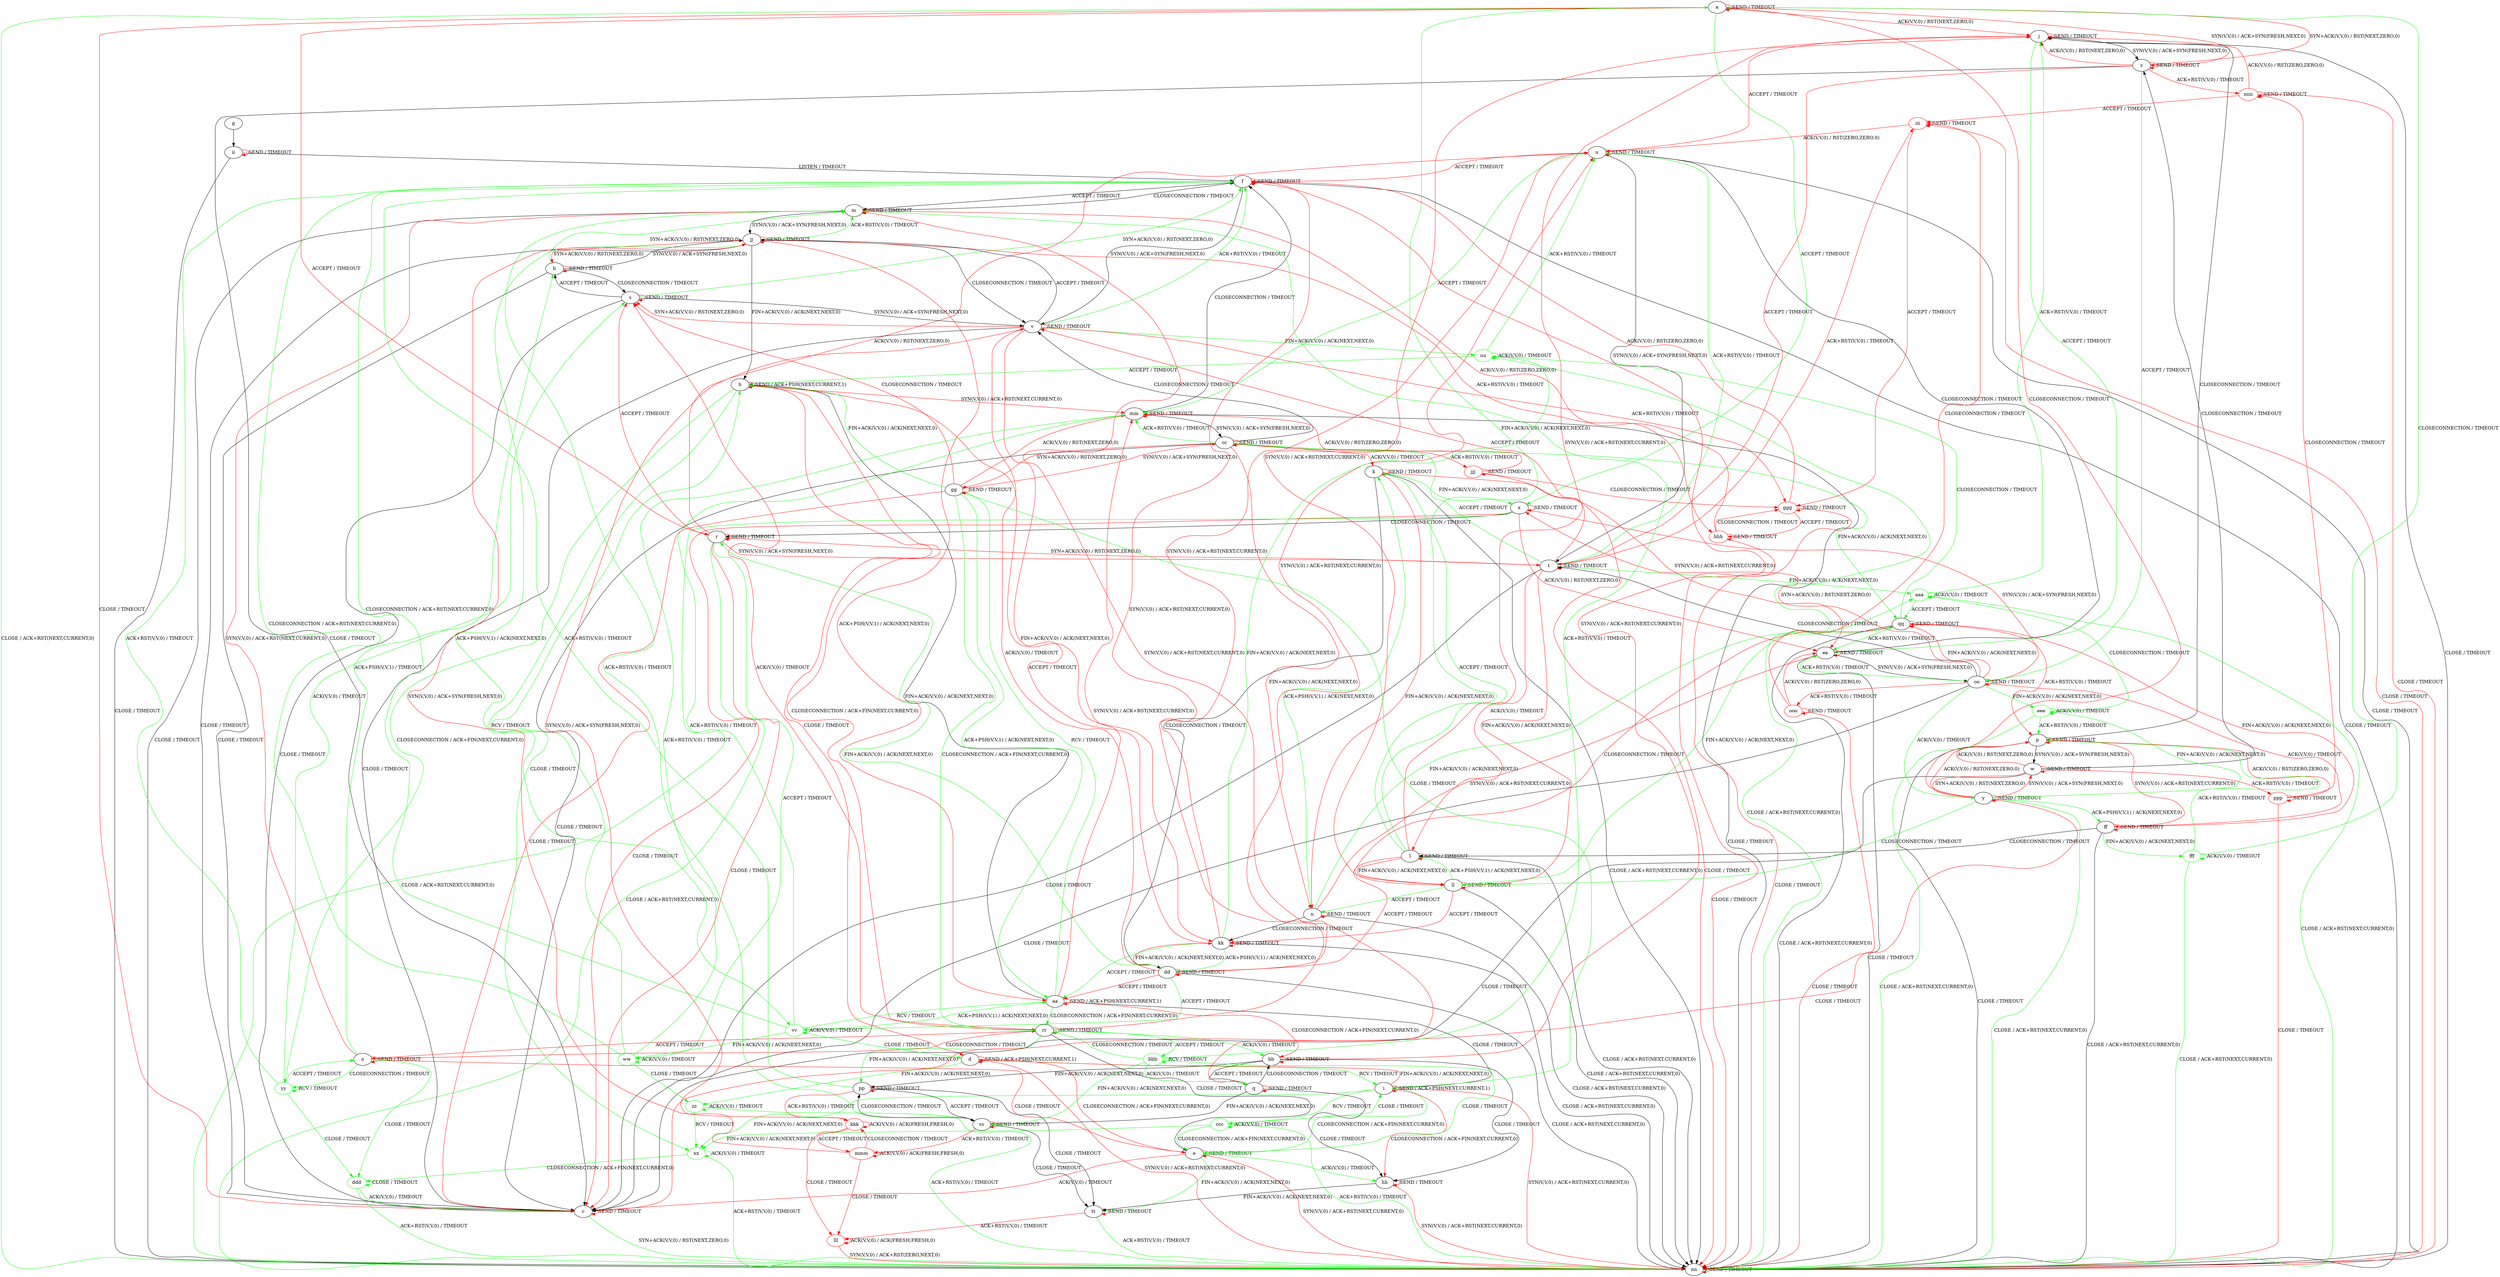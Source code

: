 digraph "" {
	graph ["Incoming time"=306.02124071121216,
		"Outgoing time"=481.6319444179535,
		Output="{'States': 68, 'Transitions': 1023, 'Filename': '../results/tcp/TCP_FreeBSD_Server-TCP_Linux_Server-cvc4-2.dot'}",
		Reference="{'States': 56, 'Transitions': 716, 'Filename': '../subjects/tcp/TCP_FreeBSD_Server.dot'}",
		Solver=cvc4,
		Updated="{'States': 58, 'Transitions': 685, 'Filename': '../subjects/tcp/TCP_Linux_Server.dot'}",
		"f-measure"=0.5396145610278372,
		precision=0.5518248175182482,
		recall=0.5279329608938548
	];
	a -> a [key=0,
	color=red,
	label="SEND / TIMEOUT"];
a -> c [key=0,
color=red,
label="CLOSE / TIMEOUT"];
a -> j [key=0,
color=red,
label="ACK(V,V,0) / RST(NEXT,ZERO,0)"];
a -> r [key=0,
color=red,
label="ACCEPT / TIMEOUT"];
a -> x [key=0,
color=green,
label="ACCEPT / TIMEOUT"];
a -> z [key=0,
color=red,
label="SYN(V,V,0) / ACK+SYN(FRESH,NEXT,0)"];
a -> nn [key=0,
color=green,
label="CLOSE / ACK+RST(NEXT,CURRENT,0)"];
b -> b [key=0,
color=red,
label="SEND / TIMEOUT"];
b -> c [key=0,
label="CLOSE / TIMEOUT"];
b -> m [key=0,
color=green,
label="SYN+ACK(V,V,0) / RST(NEXT,ZERO,0)"];
b -> s [key=0,
label="CLOSECONNECTION / TIMEOUT"];
b -> jj [key=0,
label="SYN(V,V,0) / ACK+SYN(FRESH,NEXT,0)"];
c -> c [key=0,
color=red,
label="SEND / TIMEOUT"];
c -> nn [key=0,
color=green,
label="SYN+ACK(V,V,0) / RST(NEXT,ZERO,0)"];
d -> d [key=0,
color=red,
label="SEND / ACK+PSH(NEXT,CURRENT,1)"];
d -> e [key=0,
color=red,
label="CLOSECONNECTION / ACK+FIN(NEXT,CURRENT,0)"];
d -> i [key=0,
color=green,
label="RCV / TIMEOUT"];
d -> nn [key=0,
color=red,
label="SYN(V,V,0) / ACK+RST(NEXT,CURRENT,0)"];
zz [color=green];
d -> zz [key=0,
color=green,
label="FIN+ACK(V,V,0) / ACK(NEXT,NEXT,0)"];
e -> c [key=0,
color=red,
label="ACK(V,V,0) / TIMEOUT"];
e -> e [key=0,
color=red,
label="SEND / TIMEOUT"];
e -> hh [key=0,
color=green,
label="ACK(V,V,0) / TIMEOUT"];
e -> nn [key=0,
color=red,
label="SYN(V,V,0) / ACK+RST(NEXT,CURRENT,0)"];
e -> tt [key=0,
color=green,
label="FIN+ACK(V,V,0) / ACK(NEXT,NEXT,0)"];
f -> f [key=0,
color=red,
label="SEND / TIMEOUT"];
f -> m [key=0,
label="ACCEPT / TIMEOUT"];
f -> v [key=0,
label="SYN(V,V,0) / ACK+SYN(FRESH,NEXT,0)"];
f -> nn [key=0,
label="CLOSE / TIMEOUT"];
g -> ii [key=0];
h -> d [key=0,
color=red,
label="CLOSE / TIMEOUT"];
h -> h [key=0,
color=red,
label="SEND / ACK+PSH(NEXT,CURRENT,1)"];
h -> mm [key=0,
color=red,
label="SYN(V,V,0) / ACK+RST(NEXT,CURRENT,0)"];
h -> rr [key=0,
color=red,
label="CLOSECONNECTION / ACK+FIN(NEXT,CURRENT,0)"];
xx [color=green];
h -> xx [key=0,
color=green,
label="CLOSE / TIMEOUT"];
yy [color=green];
h -> yy [key=0,
color=green,
label="CLOSECONNECTION / ACK+FIN(NEXT,CURRENT,0)"];
i -> d [key=0,
color=red,
label="FIN+ACK(V,V,0) / ACK(NEXT,NEXT,0)"];
i -> e [key=0,
color=green,
label="CLOSECONNECTION / ACK+FIN(NEXT,CURRENT,0)"];
i -> i [key=0,
color=red,
label="SEND / ACK+PSH(NEXT,CURRENT,1)"];
i -> hh [key=0,
color=red,
label="CLOSECONNECTION / ACK+FIN(NEXT,CURRENT,0)"];
i -> nn [key=0,
color=red,
label="SYN(V,V,0) / ACK+RST(NEXT,CURRENT,0)"];
i -> xx [key=0,
color=green,
label="FIN+ACK(V,V,0) / ACK(NEXT,NEXT,0)"];
ccc [color=green];
i -> ccc [key=0,
color=green,
label="RCV / TIMEOUT"];
j -> j [key=0,
color=red,
label="SEND / TIMEOUT"];
j -> u [key=0,
color=red,
label="ACCEPT / TIMEOUT"];
j -> z [key=0,
label="SYN(V,V,0) / ACK+SYN(FRESH,NEXT,0)"];
j -> ee [key=0,
color=green,
label="ACCEPT / TIMEOUT"];
j -> nn [key=0,
label="CLOSE / TIMEOUT"];
k -> k [key=0,
color=red,
label="SEND / TIMEOUT"];
k -> n [key=0,
color=red,
label="FIN+ACK(V,V,0) / ACK(NEXT,NEXT,0)"];
k -> x [key=0,
color=green,
label="FIN+ACK(V,V,0) / ACK(NEXT,NEXT,0)"];
k -> dd [key=0,
label="CLOSECONNECTION / TIMEOUT"];
k -> ee [key=0,
color=red,
label="SYN(V,V,0) / ACK+RST(NEXT,CURRENT,0)"];
k -> nn [key=0,
label="CLOSE / ACK+RST(NEXT,CURRENT,0)"];
l -> a [key=0,
color=green,
label="FIN+ACK(V,V,0) / ACK(NEXT,NEXT,0)"];
l -> j [key=0,
color=red,
label="SYN(V,V,0) / ACK+RST(NEXT,CURRENT,0)"];
l -> k [key=0,
color=green,
label="ACCEPT / TIMEOUT"];
l -> l [key=0,
color=red,
label="SEND / TIMEOUT"];
l -> dd [key=0,
color=red,
label="ACCEPT / TIMEOUT"];
l -> ll [key=0,
color=red,
label="FIN+ACK(V,V,0) / ACK(NEXT,NEXT,0)"];
l -> nn [key=0,
label="CLOSE / ACK+RST(NEXT,CURRENT,0)"];
m -> f [key=0,
label="CLOSECONNECTION / TIMEOUT"];
m -> m [key=0,
color=red,
label="SEND / TIMEOUT"];
m -> jj [key=0,
label="SYN(V,V,0) / ACK+SYN(FRESH,NEXT,0)"];
m -> nn [key=0,
label="CLOSE / TIMEOUT"];
n -> k [key=0,
color=green,
label="ACK+PSH(V,V,1) / ACK(NEXT,NEXT,0)"];
n -> n [key=0,
color=red,
label="SEND / TIMEOUT"];
n -> ee [key=0,
color=red,
label="SYN(V,V,0) / ACK+RST(NEXT,CURRENT,0)"];
n -> kk [key=0,
label="CLOSECONNECTION / TIMEOUT"];
n -> nn [key=0,
label="CLOSE / ACK+RST(NEXT,CURRENT,0)"];
n -> qq [key=0,
color=green,
label="FIN+ACK(V,V,0) / ACK(NEXT,NEXT,0)"];
o -> b [key=0,
color=green,
label="ACK+PSH(V,V,1) / TIMEOUT"];
o -> e [key=0,
color=red,
label="CLOSE / TIMEOUT"];
o -> m [key=0,
color=red,
label="SYN(V,V,0) / ACK+RST(NEXT,CURRENT,0)"];
o -> o [key=0,
color=red,
label="SEND / TIMEOUT"];
o -> rr [key=0,
color=red,
label="CLOSECONNECTION / TIMEOUT"];
o -> yy [key=0,
color=green,
label="CLOSECONNECTION / TIMEOUT"];
ddd [color=green];
o -> ddd [key=0,
color=green,
label="CLOSE / TIMEOUT"];
p -> j [key=0,
label="CLOSECONNECTION / TIMEOUT"];
p -> p [key=0,
color=red,
label="SEND / TIMEOUT"];
p -> w [key=0,
label="SYN(V,V,0) / ACK+SYN(FRESH,NEXT,0)"];
p -> nn [key=0,
label="CLOSE / TIMEOUT"];
q -> m [key=0,
color=red,
label="SYN(V,V,0) / ACK+RST(NEXT,CURRENT,0)"];
q -> q [key=0,
color=red,
label="SEND / TIMEOUT"];
q -> bb [key=0,
label="CLOSECONNECTION / TIMEOUT"];
q -> hh [key=0,
label="CLOSE / TIMEOUT"];
q -> ss [key=0,
label="FIN+ACK(V,V,0) / ACK(NEXT,NEXT,0)"];
r -> c [key=0,
color=red,
label="CLOSE / TIMEOUT"];
r -> r [key=0,
color=red,
label="SEND / TIMEOUT"];
r -> s [key=0,
color=red,
label="ACCEPT / TIMEOUT"];
r -> t [key=0,
color=red,
label="SYN(V,V,0) / ACK+SYN(FRESH,NEXT,0)"];
r -> u [key=0,
color=red,
label="ACK(V,V,0) / RST(NEXT,ZERO,0)"];
r -> nn [key=0,
color=green,
label="CLOSE / ACK+RST(NEXT,CURRENT,0)"];
ww [color=green];
r -> ww [key=0,
color=green,
label="ACCEPT / TIMEOUT"];
s -> b [key=0,
label="ACCEPT / TIMEOUT"];
s -> c [key=0,
label="CLOSE / TIMEOUT"];
s -> f [key=0,
color=green,
label="SYN+ACK(V,V,0) / RST(NEXT,ZERO,0)"];
s -> s [key=0,
color=red,
label="SEND / TIMEOUT"];
s -> v [key=0,
label="SYN(V,V,0) / ACK+SYN(FRESH,NEXT,0)"];
t -> c [key=0,
label="CLOSE / TIMEOUT"];
t -> l [key=0,
color=red,
label="ACK(V,V,0) / TIMEOUT"];
t -> r [key=0,
color=red,
label="SYN+ACK(V,V,0) / RST(NEXT,ZERO,0)"];
t -> t [key=0,
color=red,
label="SEND / TIMEOUT"];
t -> u [key=0,
color=green,
label="ACK+RST(V,V,0) / TIMEOUT"];
t -> v [key=0,
color=red,
label="ACCEPT / TIMEOUT"];
t -> cc [key=0,
color=green,
label="ACCEPT / TIMEOUT"];
t -> ll [key=0,
color=red,
label="FIN+ACK(V,V,0) / ACK(NEXT,NEXT,0)"];
aaa [color=green];
t -> aaa [key=0,
color=green,
label="FIN+ACK(V,V,0) / ACK(NEXT,NEXT,0)"];
iii [color=red];
t -> iii [key=0,
color=red,
label="ACK+RST(V,V,0) / TIMEOUT"];
u -> f [key=0,
color=red,
label="ACCEPT / TIMEOUT"];
u -> t [key=0,
label="SYN(V,V,0) / ACK+SYN(FRESH,NEXT,0)"];
u -> u [key=0,
color=red,
label="SEND / TIMEOUT"];
u -> mm [key=0,
color=green,
label="ACCEPT / TIMEOUT"];
u -> nn [key=0,
label="CLOSE / TIMEOUT"];
v -> c [key=0,
label="CLOSE / TIMEOUT"];
v -> f [key=0,
color=green,
label="ACK+RST(V,V,0) / TIMEOUT"];
v -> s [key=0,
color=red,
label="SYN+ACK(V,V,0) / RST(NEXT,ZERO,0)"];
v -> v [key=0,
color=red,
label="SEND / TIMEOUT"];
v -> dd [key=0,
color=red,
label="ACK(V,V,0) / TIMEOUT"];
v -> jj [key=0,
label="ACCEPT / TIMEOUT"];
v -> kk [key=0,
color=red,
label="FIN+ACK(V,V,0) / ACK(NEXT,NEXT,0)"];
uu [color=green];
v -> uu [key=0,
color=green,
label="FIN+ACK(V,V,0) / ACK(NEXT,NEXT,0)"];
ggg [color=red];
v -> ggg [key=0,
color=red,
label="ACK+RST(V,V,0) / TIMEOUT"];
w -> c [key=0,
label="CLOSE / TIMEOUT"];
w -> p [key=0,
color=red,
label="ACK(V,V,0) / RST(NEXT,ZERO,0)"];
w -> w [key=0,
color=red,
label="SEND / TIMEOUT"];
w -> y [key=0,
color=red,
label="SYN+ACK(V,V,0) / RST(NEXT,ZERO,0)"];
w -> z [key=0,
label="CLOSECONNECTION / TIMEOUT"];
ppp [color=red];
w -> ppp [key=0,
color=red,
label="ACK+RST(V,V,0) / TIMEOUT"];
x -> c [key=0,
color=red,
label="CLOSE / TIMEOUT"];
x -> r [key=0,
label="CLOSECONNECTION / TIMEOUT"];
x -> x [key=0,
color=red,
label="SEND / TIMEOUT"];
x -> ee [key=0,
color=red,
label="ACK(V,V,0) / RST(NEXT,ZERO,0)"];
x -> nn [key=0,
color=green,
label="CLOSE / ACK+RST(NEXT,CURRENT,0)"];
x -> oo [key=0,
color=red,
label="SYN(V,V,0) / ACK+SYN(FRESH,NEXT,0)"];
y -> a [key=0,
color=red,
label="CLOSECONNECTION / TIMEOUT"];
y -> c [key=0,
color=red,
label="CLOSE / TIMEOUT"];
y -> p [key=0,
color=red,
label="ACK(V,V,0) / RST(NEXT,ZERO,0)"];
y -> w [key=0,
color=red,
label="SYN(V,V,0) / ACK+SYN(FRESH,NEXT,0)"];
y -> y [key=0,
color=red,
label="SEND / TIMEOUT"];
y -> ff [key=0,
color=green,
label="ACK+PSH(V,V,1) / ACK(NEXT,NEXT,0)"];
y -> ll [key=0,
color=green,
label="CLOSECONNECTION / TIMEOUT"];
y -> nn [key=0,
color=green,
label="CLOSE / ACK+RST(NEXT,CURRENT,0)"];
eee [color=green];
y -> eee [key=0,
color=green,
label="FIN+ACK(V,V,0) / ACK(NEXT,NEXT,0)"];
z -> a [key=0,
color=red,
label="SYN+ACK(V,V,0) / RST(NEXT,ZERO,0)"];
z -> c [key=0,
label="CLOSE / TIMEOUT"];
z -> j [key=0,
color=red,
label="ACK(V,V,0) / RST(NEXT,ZERO,0)"];
z -> t [key=0,
color=red,
label="ACCEPT / TIMEOUT"];
z -> z [key=0,
color=red,
label="SEND / TIMEOUT"];
z -> oo [key=0,
color=green,
label="ACCEPT / TIMEOUT"];
nnn [color=red];
z -> nnn [key=0,
color=red,
label="ACK+RST(V,V,0) / TIMEOUT"];
aa -> h [key=0,
label="FIN+ACK(V,V,0) / ACK(NEXT,NEXT,0)"];
aa -> i [key=0,
label="CLOSE / TIMEOUT"];
aa -> aa [key=0,
color=red,
label="SEND / ACK+PSH(NEXT,CURRENT,1)"];
aa -> bb [key=0,
color=red,
label="CLOSECONNECTION / ACK+FIN(NEXT,CURRENT,0)"];
aa -> gg [key=0,
color=green,
label="RCV / TIMEOUT"];
aa -> mm [key=0,
color=red,
label="SYN(V,V,0) / ACK+RST(NEXT,CURRENT,0)"];
aa -> rr [key=0,
color=green,
label="CLOSECONNECTION / ACK+FIN(NEXT,CURRENT,0)"];
vv [color=green];
aa -> vv [key=0,
color=green,
label="ACK+PSH(V,V,1) / ACK(NEXT,NEXT,0)"];
bb -> f [key=0,
color=red,
label="SYN(V,V,0) / ACK+RST(NEXT,CURRENT,0)"];
bb -> q [key=0,
label="ACCEPT / TIMEOUT"];
bb -> bb [key=0,
color=red,
label="SEND / TIMEOUT"];
bb -> hh [key=0,
label="CLOSE / TIMEOUT"];
bb -> pp [key=0,
label="FIN+ACK(V,V,0) / ACK(NEXT,NEXT,0)"];
cc -> c [key=0,
label="CLOSE / TIMEOUT"];
cc -> k [key=0,
color=red,
label="ACK(V,V,0) / TIMEOUT"];
cc -> n [key=0,
color=red,
label="FIN+ACK(V,V,0) / ACK(NEXT,NEXT,0)"];
cc -> v [key=0,
label="CLOSECONNECTION / TIMEOUT"];
cc -> cc [key=0,
color=red,
label="SEND / TIMEOUT"];
cc -> gg [key=0,
color=red,
label="SYN+ACK(V,V,0) / RST(NEXT,ZERO,0)"];
cc -> mm [key=0,
color=green,
label="ACK+RST(V,V,0) / TIMEOUT"];
cc -> qq [key=0,
color=green,
label="FIN+ACK(V,V,0) / ACK(NEXT,NEXT,0)"];
jjj [color=red];
cc -> jjj [key=0,
color=red,
label="ACK+RST(V,V,0) / TIMEOUT"];
dd -> r [key=0,
color=green,
label="FIN+ACK(V,V,0) / ACK(NEXT,NEXT,0)"];
dd -> u [key=0,
color=red,
label="SYN(V,V,0) / ACK+RST(NEXT,CURRENT,0)"];
dd -> aa [key=0,
color=red,
label="ACCEPT / TIMEOUT"];
dd -> dd [key=0,
color=red,
label="SEND / TIMEOUT"];
dd -> kk [key=0,
color=red,
label="FIN+ACK(V,V,0) / ACK(NEXT,NEXT,0)"];
dd -> nn [key=0,
label="CLOSE / ACK+RST(NEXT,CURRENT,0)"];
dd -> vv [key=0,
color=green,
label="ACCEPT / TIMEOUT"];
ee -> u [key=0,
label="CLOSECONNECTION / TIMEOUT"];
ee -> ee [key=0,
color=red,
label="SEND / TIMEOUT"];
ee -> nn [key=0,
label="CLOSE / TIMEOUT"];
ee -> oo [key=0,
label="SYN(V,V,0) / ACK+SYN(FRESH,NEXT,0)"];
ff -> l [key=0,
label="CLOSECONNECTION / TIMEOUT"];
ff -> p [key=0,
color=red,
label="SYN(V,V,0) / ACK+RST(NEXT,CURRENT,0)"];
ff -> ff [key=0,
color=red,
label="SEND / TIMEOUT"];
ff -> nn [key=0,
label="CLOSE / ACK+RST(NEXT,CURRENT,0)"];
ff -> qq [key=0,
color=red,
label="FIN+ACK(V,V,0) / ACK(NEXT,NEXT,0)"];
fff [color=green];
ff -> fff [key=0,
color=green,
label="FIN+ACK(V,V,0) / ACK(NEXT,NEXT,0)"];
gg -> c [key=0,
color=red,
label="CLOSE / TIMEOUT"];
gg -> h [key=0,
color=green,
label="FIN+ACK(V,V,0) / ACK(NEXT,NEXT,0)"];
gg -> i [key=0,
color=green,
label="CLOSE / TIMEOUT"];
gg -> s [key=0,
color=red,
label="CLOSECONNECTION / TIMEOUT"];
gg -> aa [key=0,
color=green,
label="ACK+PSH(V,V,1) / ACK(NEXT,NEXT,0)"];
gg -> cc [key=0,
color=red,
label="SYN(V,V,0) / ACK+SYN(FRESH,NEXT,0)"];
gg -> gg [key=0,
color=red,
label="SEND / TIMEOUT"];
gg -> mm [key=0,
color=red,
label="ACK(V,V,0) / RST(NEXT,ZERO,0)"];
gg -> rr [key=0,
color=green,
label="CLOSECONNECTION / ACK+FIN(NEXT,CURRENT,0)"];
hh -> hh [key=0,
color=red,
label="SEND / TIMEOUT"];
hh -> nn [key=0,
color=red,
label="SYN(V,V,0) / ACK+RST(NEXT,CURRENT,0)"];
hh -> tt [key=0,
label="FIN+ACK(V,V,0) / ACK(NEXT,NEXT,0)"];
ii -> f [key=0,
label="LISTEN / TIMEOUT"];
ii -> ii [key=0,
color=red,
label="SEND / TIMEOUT"];
ii -> nn [key=0,
label="CLOSE / TIMEOUT"];
jj -> b [key=0,
color=red,
label="SYN+ACK(V,V,0) / RST(NEXT,ZERO,0)"];
jj -> c [key=0,
label="CLOSE / TIMEOUT"];
jj -> h [key=0,
label="FIN+ACK(V,V,0) / ACK(NEXT,NEXT,0)"];
jj -> m [key=0,
color=green,
label="ACK+RST(V,V,0) / TIMEOUT"];
jj -> v [key=0,
label="CLOSECONNECTION / TIMEOUT"];
jj -> aa [key=0,
color=red,
label="ACK+PSH(V,V,1) / ACK(NEXT,NEXT,0)"];
jj -> jj [key=0,
color=red,
label="SEND / TIMEOUT"];
jj -> vv [key=0,
color=green,
label="ACK+PSH(V,V,1) / ACK(NEXT,NEXT,0)"];
hhh [color=red];
jj -> hhh [key=0,
color=red,
label="ACK+RST(V,V,0) / TIMEOUT"];
kk -> h [key=0,
color=red,
label="ACCEPT / TIMEOUT"];
kk -> u [key=0,
color=red,
label="SYN(V,V,0) / ACK+RST(NEXT,CURRENT,0)"];
kk -> aa [key=0,
color=green,
label="ACCEPT / TIMEOUT"];
kk -> dd [key=0,
color=green,
label="ACK+PSH(V,V,1) / ACK(NEXT,NEXT,0)"];
kk -> kk [key=0,
color=red,
label="SEND / TIMEOUT"];
kk -> nn [key=0,
label="CLOSE / ACK+RST(NEXT,CURRENT,0)"];
kk -> uu [key=0,
color=green,
label="FIN+ACK(V,V,0) / ACK(NEXT,NEXT,0)"];
ll -> j [key=0,
color=red,
label="SYN(V,V,0) / ACK+RST(NEXT,CURRENT,0)"];
ll -> l [key=0,
color=green,
label="ACK+PSH(V,V,1) / ACK(NEXT,NEXT,0)"];
ll -> n [key=0,
color=green,
label="ACCEPT / TIMEOUT"];
ll -> kk [key=0,
color=red,
label="ACCEPT / TIMEOUT"];
ll -> ll [key=0,
color=red,
label="SEND / TIMEOUT"];
ll -> nn [key=0,
label="CLOSE / ACK+RST(NEXT,CURRENT,0)"];
ll -> aaa [key=0,
color=green,
label="FIN+ACK(V,V,0) / ACK(NEXT,NEXT,0)"];
mm -> f [key=0,
label="CLOSECONNECTION / TIMEOUT"];
mm -> cc [key=0,
label="SYN(V,V,0) / ACK+SYN(FRESH,NEXT,0)"];
mm -> mm [key=0,
color=red,
label="SEND / TIMEOUT"];
mm -> nn [key=0,
label="CLOSE / TIMEOUT"];
nn -> nn [key=0,
color=red,
label="SEND / TIMEOUT"];
oo -> c [key=0,
label="CLOSE / TIMEOUT"];
oo -> t [key=0,
label="CLOSECONNECTION / TIMEOUT"];
oo -> x [key=0,
color=red,
label="SYN+ACK(V,V,0) / RST(NEXT,ZERO,0)"];
oo -> y [key=0,
color=green,
label="ACK(V,V,0) / TIMEOUT"];
oo -> ee [key=0,
color=green,
label="ACK+RST(V,V,0) / TIMEOUT"];
oo -> ff [key=0,
color=red,
label="ACK(V,V,0) / TIMEOUT"];
oo -> oo [key=0,
color=red,
label="SEND / TIMEOUT"];
oo -> qq [key=0,
color=red,
label="FIN+ACK(V,V,0) / ACK(NEXT,NEXT,0)"];
oo -> eee [key=0,
color=green,
label="FIN+ACK(V,V,0) / ACK(NEXT,NEXT,0)"];
ooo [color=red];
oo -> ooo [key=0,
color=red,
label="ACK+RST(V,V,0) / TIMEOUT"];
pp -> f [key=0,
color=green,
label="ACK+RST(V,V,0) / TIMEOUT"];
pp -> pp [key=0,
color=red,
label="SEND / TIMEOUT"];
pp -> ss [key=0,
label="ACCEPT / TIMEOUT"];
pp -> tt [key=0,
label="CLOSE / TIMEOUT"];
kkk [color=red];
pp -> kkk [key=0,
color=red,
label="ACK+RST(V,V,0) / TIMEOUT"];
qq -> p [key=0,
color=red,
label="ACK+RST(V,V,0) / TIMEOUT"];
qq -> ee [key=0,
color=green,
label="ACK+RST(V,V,0) / TIMEOUT"];
qq -> ll [key=0,
color=red,
label="CLOSECONNECTION / TIMEOUT"];
qq -> nn [key=0,
label="CLOSE / ACK+RST(NEXT,CURRENT,0)"];
qq -> qq [key=0,
color=red,
label="SEND / TIMEOUT"];
qq -> uu [key=0,
color=green,
label="CLOSECONNECTION / TIMEOUT"];
rr -> e [key=0,
label="CLOSE / TIMEOUT"];
rr -> f [key=0,
color=red,
label="SYN(V,V,0) / ACK+RST(NEXT,CURRENT,0)"];
rr -> o [key=0,
color=red,
label="ACCEPT / TIMEOUT"];
rr -> s [key=0,
color=red,
label="ACK(V,V,0) / TIMEOUT"];
rr -> bb [key=0,
color=green,
label="ACK(V,V,0) / TIMEOUT"];
rr -> pp [key=0,
color=green,
label="FIN+ACK(V,V,0) / ACK(NEXT,NEXT,0)"];
rr -> rr [key=0,
color=red,
label="SEND / TIMEOUT"];
bbb [color=green];
rr -> bbb [key=0,
color=green,
label="ACCEPT / TIMEOUT"];
ss -> m [key=0,
color=green,
label="ACK+RST(V,V,0) / TIMEOUT"];
ss -> pp [key=0,
label="CLOSECONNECTION / TIMEOUT"];
ss -> ss [key=0,
color=red,
label="SEND / TIMEOUT"];
ss -> tt [key=0,
label="CLOSE / TIMEOUT"];
mmm [color=red];
ss -> mmm [key=0,
color=red,
label="ACK+RST(V,V,0) / TIMEOUT"];
tt -> nn [key=0,
color=green,
label="ACK+RST(V,V,0) / TIMEOUT"];
tt -> tt [key=0,
color=red,
label="SEND / TIMEOUT"];
lll [color=red];
tt -> lll [key=0,
color=red,
label="ACK+RST(V,V,0) / TIMEOUT"];
uu -> h [key=0,
color=green,
label="ACCEPT / TIMEOUT"];
uu -> u [key=0,
color=green,
label="ACK+RST(V,V,0) / TIMEOUT"];
uu -> nn [key=0,
color=green,
label="CLOSE / ACK+RST(NEXT,CURRENT,0)"];
uu -> uu [key=0,
color=green,
label="ACK(V,V,0) / TIMEOUT"];
vv -> d [key=0,
color=green,
label="CLOSE / TIMEOUT"];
vv -> f [key=0,
color=green,
label="CLOSECONNECTION / ACK+RST(NEXT,CURRENT,0)"];
vv -> aa [key=0,
color=green,
label="RCV / TIMEOUT"];
vv -> mm [key=0,
color=green,
label="ACK+RST(V,V,0) / TIMEOUT"];
vv -> vv [key=0,
color=green,
label="ACK(V,V,0) / TIMEOUT"];
vv -> ww [key=0,
color=green,
label="FIN+ACK(V,V,0) / ACK(NEXT,NEXT,0)"];
ww -> f [key=0,
color=green,
label="CLOSECONNECTION / ACK+RST(NEXT,CURRENT,0)"];
ww -> h [key=0,
color=green,
label="RCV / TIMEOUT"];
ww -> mm [key=0,
color=green,
label="ACK+RST(V,V,0) / TIMEOUT"];
ww -> ww [key=0,
color=green,
label="ACK(V,V,0) / TIMEOUT"];
ww -> zz [key=0,
color=green,
label="CLOSE / TIMEOUT"];
xx -> nn [key=0,
color=green,
label="ACK+RST(V,V,0) / TIMEOUT"];
xx -> xx [key=0,
color=green,
label="ACK(V,V,0) / TIMEOUT"];
xx -> ddd [key=0,
color=green,
label="CLOSECONNECTION / ACK+FIN(NEXT,CURRENT,0)"];
yy -> f [key=0,
color=green,
label="ACK+RST(V,V,0) / TIMEOUT"];
yy -> o [key=0,
color=green,
label="ACCEPT / TIMEOUT"];
yy -> s [key=0,
color=green,
label="ACK(V,V,0) / TIMEOUT"];
yy -> yy [key=0,
color=green,
label="RCV / TIMEOUT"];
yy -> ddd [key=0,
color=green,
label="CLOSE / TIMEOUT"];
zz -> nn [key=0,
color=green,
label="ACK+RST(V,V,0) / TIMEOUT"];
zz -> xx [key=0,
color=green,
label="RCV / TIMEOUT"];
zz -> zz [key=0,
color=green,
label="ACK(V,V,0) / TIMEOUT"];
aaa -> j [key=0,
color=green,
label="ACK+RST(V,V,0) / TIMEOUT"];
aaa -> nn [key=0,
color=green,
label="CLOSE / ACK+RST(NEXT,CURRENT,0)"];
aaa -> qq [key=0,
color=green,
label="ACCEPT / TIMEOUT"];
aaa -> aaa [key=0,
color=green,
label="ACK(V,V,0) / TIMEOUT"];
bbb -> e [key=0,
color=green,
label="CLOSE / TIMEOUT"];
bbb -> m [key=0,
color=green,
label="ACK+RST(V,V,0) / TIMEOUT"];
bbb -> q [key=0,
color=green,
label="ACK(V,V,0) / TIMEOUT"];
bbb -> rr [key=0,
color=green,
label="CLOSECONNECTION / TIMEOUT"];
bbb -> ss [key=0,
color=green,
label="FIN+ACK(V,V,0) / ACK(NEXT,NEXT,0)"];
bbb -> bbb [key=0,
color=green,
label="RCV / TIMEOUT"];
ccc -> e [key=0,
color=green,
label="CLOSECONNECTION / ACK+FIN(NEXT,CURRENT,0)"];
ccc -> i [key=0,
color=green,
label="CLOSE / TIMEOUT"];
ccc -> nn [key=0,
color=green,
label="ACK+RST(V,V,0) / TIMEOUT"];
ccc -> xx [key=0,
color=green,
label="FIN+ACK(V,V,0) / ACK(NEXT,NEXT,0)"];
ccc -> ccc [key=0,
color=green,
label="ACK(V,V,0) / TIMEOUT"];
ddd -> c [key=0,
color=green,
label="ACK(V,V,0) / TIMEOUT"];
ddd -> nn [key=0,
color=green,
label="ACK+RST(V,V,0) / TIMEOUT"];
ddd -> ddd [key=0,
color=green,
label="CLOSE / TIMEOUT"];
eee -> p [key=0,
color=green,
label="ACK+RST(V,V,0) / TIMEOUT"];
eee -> nn [key=0,
color=green,
label="CLOSE / ACK+RST(NEXT,CURRENT,0)"];
eee -> aaa [key=0,
color=green,
label="CLOSECONNECTION / TIMEOUT"];
eee -> eee [key=0,
color=green,
label="ACK(V,V,0) / TIMEOUT"];
fff -> a [key=0,
color=green,
label="CLOSECONNECTION / TIMEOUT"];
fff -> p [key=0,
color=green,
label="ACK+RST(V,V,0) / TIMEOUT"];
fff -> nn [key=0,
color=green,
label="CLOSE / ACK+RST(NEXT,CURRENT,0)"];
fff -> fff [key=0,
color=green,
label="ACK(V,V,0) / TIMEOUT"];
ggg -> f [key=0,
color=red,
label="ACK(V,V,0) / RST(ZERO,ZERO,0)"];
ggg -> nn [key=0,
color=red,
label="CLOSE / TIMEOUT"];
ggg -> ggg [key=0,
color=red,
label="SEND / TIMEOUT"];
ggg -> hhh [key=0,
color=red,
label="ACCEPT / TIMEOUT"];
hhh -> m [key=0,
color=red,
label="ACK(V,V,0) / RST(ZERO,ZERO,0)"];
hhh -> nn [key=0,
color=red,
label="CLOSE / TIMEOUT"];
hhh -> ggg [key=0,
color=red,
label="CLOSECONNECTION / TIMEOUT"];
hhh -> hhh [key=0,
color=red,
label="SEND / TIMEOUT"];
iii -> u [key=0,
color=red,
label="ACK(V,V,0) / RST(ZERO,ZERO,0)"];
iii -> nn [key=0,
color=red,
label="CLOSE / TIMEOUT"];
iii -> ggg [key=0,
color=red,
label="ACCEPT / TIMEOUT"];
iii -> iii [key=0,
color=red,
label="SEND / TIMEOUT"];
jjj -> mm [key=0,
color=red,
label="ACK(V,V,0) / RST(ZERO,ZERO,0)"];
jjj -> nn [key=0,
color=red,
label="CLOSE / TIMEOUT"];
jjj -> ggg [key=0,
color=red,
label="CLOSECONNECTION / TIMEOUT"];
jjj -> jjj [key=0,
color=red,
label="SEND / TIMEOUT"];
kkk -> v [key=0,
color=red,
label="SYN(V,V,0) / ACK+SYN(FRESH,NEXT,0)"];
kkk -> kkk [key=0,
color=red,
label="ACK(V,V,0) / ACK(FRESH,FRESH,0)"];
kkk -> lll [key=0,
color=red,
label="CLOSE / TIMEOUT"];
kkk -> mmm [key=0,
color=red,
label="ACCEPT / TIMEOUT"];
lll -> nn [key=0,
color=red,
label="SYN(V,V,0) / ACK+RST(ZERO,NEXT,0)"];
lll -> lll [key=0,
color=red,
label="ACK(V,V,0) / ACK(FRESH,FRESH,0)"];
mmm -> jj [key=0,
color=red,
label="SYN(V,V,0) / ACK+SYN(FRESH,NEXT,0)"];
mmm -> kkk [key=0,
color=red,
label="CLOSECONNECTION / TIMEOUT"];
mmm -> lll [key=0,
color=red,
label="CLOSE / TIMEOUT"];
mmm -> mmm [key=0,
color=red,
label="ACK(V,V,0) / ACK(FRESH,FRESH,0)"];
nnn -> j [key=0,
color=red,
label="ACK(V,V,0) / RST(ZERO,ZERO,0)"];
nnn -> nn [key=0,
color=red,
label="CLOSE / TIMEOUT"];
nnn -> iii [key=0,
color=red,
label="ACCEPT / TIMEOUT"];
nnn -> nnn [key=0,
color=red,
label="SEND / TIMEOUT"];
ooo -> ee [key=0,
color=red,
label="ACK(V,V,0) / RST(ZERO,ZERO,0)"];
ooo -> nn [key=0,
color=red,
label="CLOSE / TIMEOUT"];
ooo -> iii [key=0,
color=red,
label="CLOSECONNECTION / TIMEOUT"];
ooo -> ooo [key=0,
color=red,
label="SEND / TIMEOUT"];
ppp -> p [key=0,
color=red,
label="ACK(V,V,0) / RST(ZERO,ZERO,0)"];
ppp -> nn [key=0,
color=red,
label="CLOSE / TIMEOUT"];
ppp -> nnn [key=0,
color=red,
label="CLOSECONNECTION / TIMEOUT"];
ppp -> ppp [key=0,
color=red,
label="SEND / TIMEOUT"];
}
